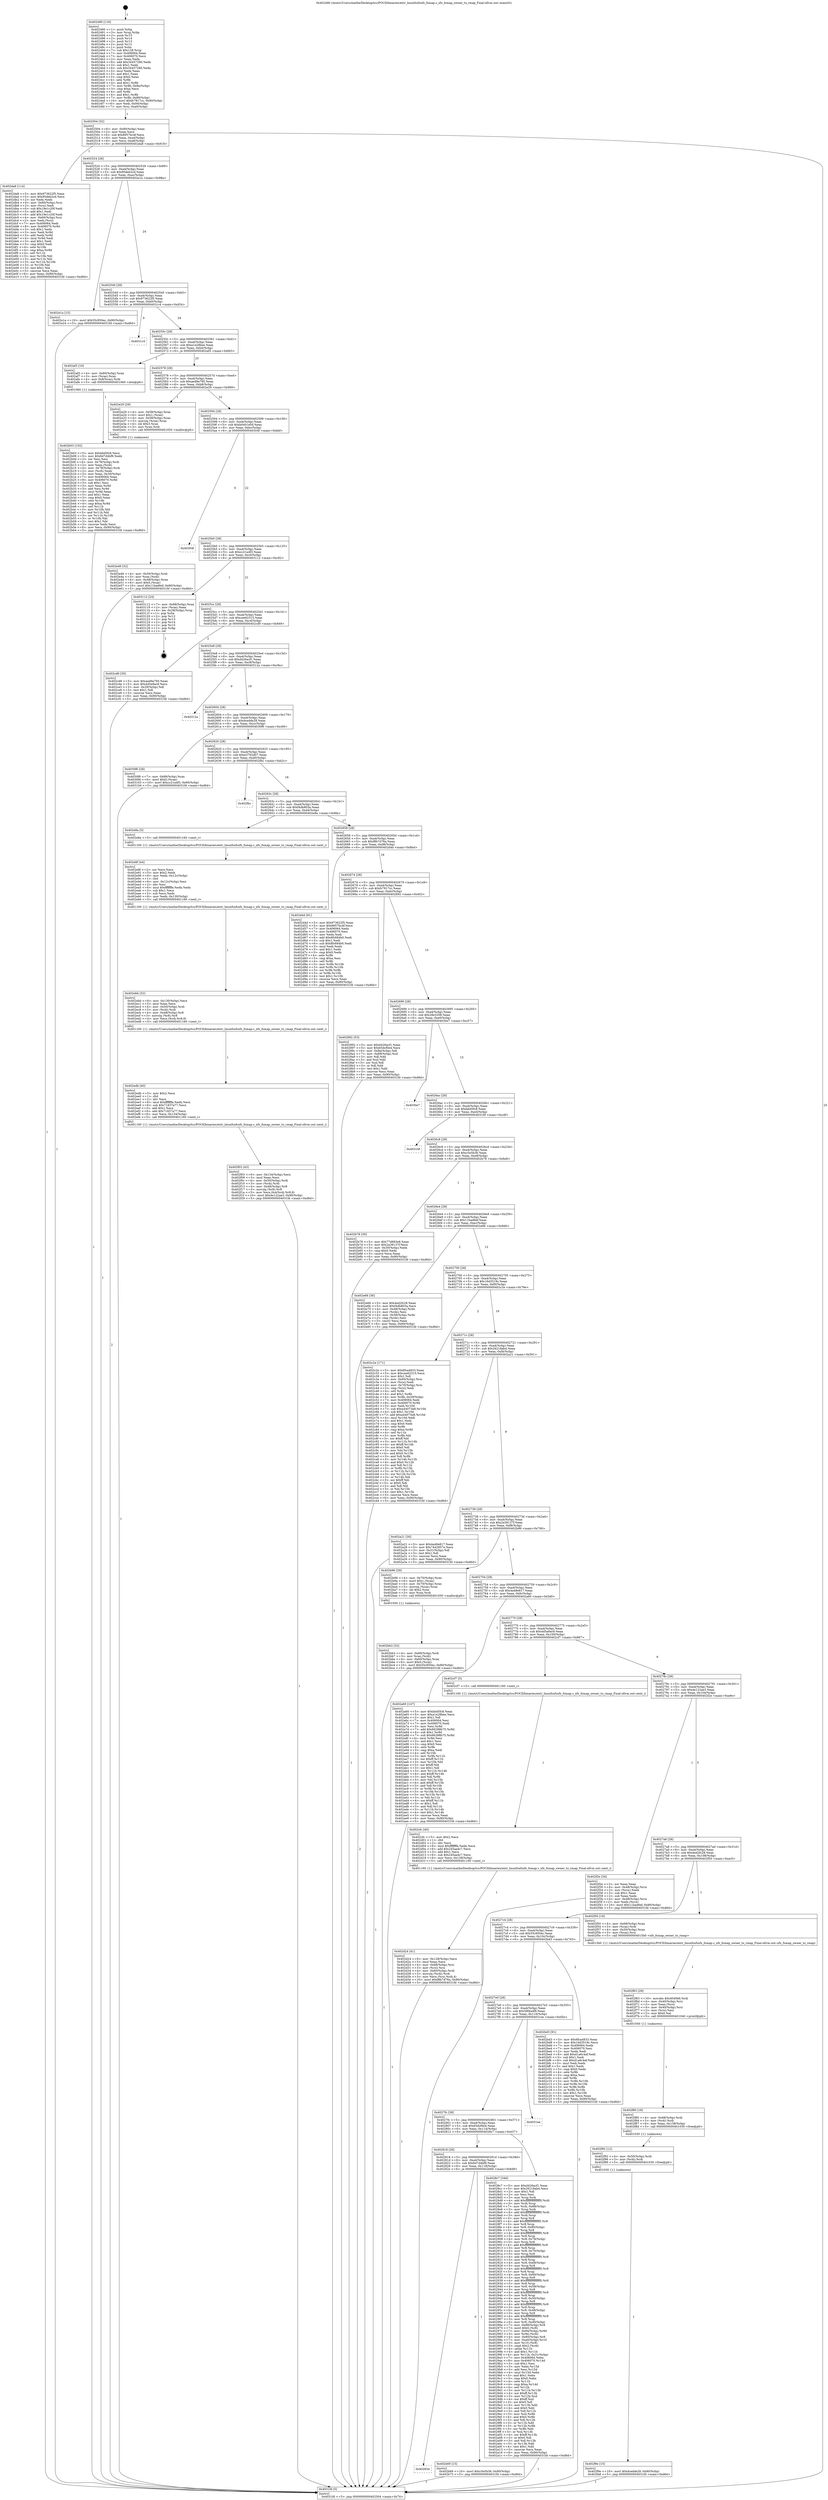 digraph "0x402490" {
  label = "0x402490 (/mnt/c/Users/mathe/Desktop/tcc/POCII/binaries/extr_linuxfsxfsxfs_fsmap.c_xfs_fsmap_owner_to_rmap_Final-ollvm.out::main(0))"
  labelloc = "t"
  node[shape=record]

  Entry [label="",width=0.3,height=0.3,shape=circle,fillcolor=black,style=filled]
  "0x402504" [label="{
     0x402504 [32]\l
     | [instrs]\l
     &nbsp;&nbsp;0x402504 \<+6\>: mov -0x90(%rbp),%eax\l
     &nbsp;&nbsp;0x40250a \<+2\>: mov %eax,%ecx\l
     &nbsp;&nbsp;0x40250c \<+6\>: sub $0x8957bc4f,%ecx\l
     &nbsp;&nbsp;0x402512 \<+6\>: mov %eax,-0xa4(%rbp)\l
     &nbsp;&nbsp;0x402518 \<+6\>: mov %ecx,-0xa8(%rbp)\l
     &nbsp;&nbsp;0x40251e \<+6\>: je 0000000000402da8 \<main+0x918\>\l
  }"]
  "0x402da8" [label="{
     0x402da8 [114]\l
     | [instrs]\l
     &nbsp;&nbsp;0x402da8 \<+5\>: mov $0x973622f5,%eax\l
     &nbsp;&nbsp;0x402dad \<+5\>: mov $0x95deb2cd,%ecx\l
     &nbsp;&nbsp;0x402db2 \<+2\>: xor %edx,%edx\l
     &nbsp;&nbsp;0x402db4 \<+4\>: mov -0x60(%rbp),%rsi\l
     &nbsp;&nbsp;0x402db8 \<+2\>: mov (%rsi),%edi\l
     &nbsp;&nbsp;0x402dba \<+6\>: sub $0x19e1c20f,%edi\l
     &nbsp;&nbsp;0x402dc0 \<+3\>: add $0x1,%edi\l
     &nbsp;&nbsp;0x402dc3 \<+6\>: add $0x19e1c20f,%edi\l
     &nbsp;&nbsp;0x402dc9 \<+4\>: mov -0x60(%rbp),%rsi\l
     &nbsp;&nbsp;0x402dcd \<+2\>: mov %edi,(%rsi)\l
     &nbsp;&nbsp;0x402dcf \<+7\>: mov 0x406064,%edi\l
     &nbsp;&nbsp;0x402dd6 \<+8\>: mov 0x406070,%r8d\l
     &nbsp;&nbsp;0x402dde \<+3\>: sub $0x1,%edx\l
     &nbsp;&nbsp;0x402de1 \<+3\>: mov %edi,%r9d\l
     &nbsp;&nbsp;0x402de4 \<+3\>: add %edx,%r9d\l
     &nbsp;&nbsp;0x402de7 \<+4\>: imul %r9d,%edi\l
     &nbsp;&nbsp;0x402deb \<+3\>: and $0x1,%edi\l
     &nbsp;&nbsp;0x402dee \<+3\>: cmp $0x0,%edi\l
     &nbsp;&nbsp;0x402df1 \<+4\>: sete %r10b\l
     &nbsp;&nbsp;0x402df5 \<+4\>: cmp $0xa,%r8d\l
     &nbsp;&nbsp;0x402df9 \<+4\>: setl %r11b\l
     &nbsp;&nbsp;0x402dfd \<+3\>: mov %r10b,%bl\l
     &nbsp;&nbsp;0x402e00 \<+3\>: and %r11b,%bl\l
     &nbsp;&nbsp;0x402e03 \<+3\>: xor %r11b,%r10b\l
     &nbsp;&nbsp;0x402e06 \<+3\>: or %r10b,%bl\l
     &nbsp;&nbsp;0x402e09 \<+3\>: test $0x1,%bl\l
     &nbsp;&nbsp;0x402e0c \<+3\>: cmovne %ecx,%eax\l
     &nbsp;&nbsp;0x402e0f \<+6\>: mov %eax,-0x90(%rbp)\l
     &nbsp;&nbsp;0x402e15 \<+5\>: jmp 00000000004031fd \<main+0xd6d\>\l
  }"]
  "0x402524" [label="{
     0x402524 [28]\l
     | [instrs]\l
     &nbsp;&nbsp;0x402524 \<+5\>: jmp 0000000000402529 \<main+0x99\>\l
     &nbsp;&nbsp;0x402529 \<+6\>: mov -0xa4(%rbp),%eax\l
     &nbsp;&nbsp;0x40252f \<+5\>: sub $0x95deb2cd,%eax\l
     &nbsp;&nbsp;0x402534 \<+6\>: mov %eax,-0xac(%rbp)\l
     &nbsp;&nbsp;0x40253a \<+6\>: je 0000000000402e1a \<main+0x98a\>\l
  }"]
  Exit [label="",width=0.3,height=0.3,shape=circle,fillcolor=black,style=filled,peripheries=2]
  "0x402e1a" [label="{
     0x402e1a [15]\l
     | [instrs]\l
     &nbsp;&nbsp;0x402e1a \<+10\>: movl $0x55c950ec,-0x90(%rbp)\l
     &nbsp;&nbsp;0x402e24 \<+5\>: jmp 00000000004031fd \<main+0xd6d\>\l
  }"]
  "0x402540" [label="{
     0x402540 [28]\l
     | [instrs]\l
     &nbsp;&nbsp;0x402540 \<+5\>: jmp 0000000000402545 \<main+0xb5\>\l
     &nbsp;&nbsp;0x402545 \<+6\>: mov -0xa4(%rbp),%eax\l
     &nbsp;&nbsp;0x40254b \<+5\>: sub $0x973622f5,%eax\l
     &nbsp;&nbsp;0x402550 \<+6\>: mov %eax,-0xb0(%rbp)\l
     &nbsp;&nbsp;0x402556 \<+6\>: je 00000000004031c4 \<main+0xd34\>\l
  }"]
  "0x402f9e" [label="{
     0x402f9e [15]\l
     | [instrs]\l
     &nbsp;&nbsp;0x402f9e \<+10\>: movl $0xdcedde28,-0x90(%rbp)\l
     &nbsp;&nbsp;0x402fa8 \<+5\>: jmp 00000000004031fd \<main+0xd6d\>\l
  }"]
  "0x4031c4" [label="{
     0x4031c4\l
  }", style=dashed]
  "0x40255c" [label="{
     0x40255c [28]\l
     | [instrs]\l
     &nbsp;&nbsp;0x40255c \<+5\>: jmp 0000000000402561 \<main+0xd1\>\l
     &nbsp;&nbsp;0x402561 \<+6\>: mov -0xa4(%rbp),%eax\l
     &nbsp;&nbsp;0x402567 \<+5\>: sub $0xa1e28bee,%eax\l
     &nbsp;&nbsp;0x40256c \<+6\>: mov %eax,-0xb4(%rbp)\l
     &nbsp;&nbsp;0x402572 \<+6\>: je 0000000000402af3 \<main+0x663\>\l
  }"]
  "0x402f92" [label="{
     0x402f92 [12]\l
     | [instrs]\l
     &nbsp;&nbsp;0x402f92 \<+4\>: mov -0x50(%rbp),%rdi\l
     &nbsp;&nbsp;0x402f96 \<+3\>: mov (%rdi),%rdi\l
     &nbsp;&nbsp;0x402f99 \<+5\>: call 0000000000401030 \<free@plt\>\l
     | [calls]\l
     &nbsp;&nbsp;0x401030 \{1\} (unknown)\l
  }"]
  "0x402af3" [label="{
     0x402af3 [16]\l
     | [instrs]\l
     &nbsp;&nbsp;0x402af3 \<+4\>: mov -0x80(%rbp),%rax\l
     &nbsp;&nbsp;0x402af7 \<+3\>: mov (%rax),%rax\l
     &nbsp;&nbsp;0x402afa \<+4\>: mov 0x8(%rax),%rdi\l
     &nbsp;&nbsp;0x402afe \<+5\>: call 0000000000401060 \<atoi@plt\>\l
     | [calls]\l
     &nbsp;&nbsp;0x401060 \{1\} (unknown)\l
  }"]
  "0x402578" [label="{
     0x402578 [28]\l
     | [instrs]\l
     &nbsp;&nbsp;0x402578 \<+5\>: jmp 000000000040257d \<main+0xed\>\l
     &nbsp;&nbsp;0x40257d \<+6\>: mov -0xa4(%rbp),%eax\l
     &nbsp;&nbsp;0x402583 \<+5\>: sub $0xaed9a795,%eax\l
     &nbsp;&nbsp;0x402588 \<+6\>: mov %eax,-0xb8(%rbp)\l
     &nbsp;&nbsp;0x40258e \<+6\>: je 0000000000402e29 \<main+0x999\>\l
  }"]
  "0x402f80" [label="{
     0x402f80 [18]\l
     | [instrs]\l
     &nbsp;&nbsp;0x402f80 \<+4\>: mov -0x68(%rbp),%rdi\l
     &nbsp;&nbsp;0x402f84 \<+3\>: mov (%rdi),%rdi\l
     &nbsp;&nbsp;0x402f87 \<+6\>: mov %eax,-0x138(%rbp)\l
     &nbsp;&nbsp;0x402f8d \<+5\>: call 0000000000401030 \<free@plt\>\l
     | [calls]\l
     &nbsp;&nbsp;0x401030 \{1\} (unknown)\l
  }"]
  "0x402e29" [label="{
     0x402e29 [29]\l
     | [instrs]\l
     &nbsp;&nbsp;0x402e29 \<+4\>: mov -0x58(%rbp),%rax\l
     &nbsp;&nbsp;0x402e2d \<+6\>: movl $0x1,(%rax)\l
     &nbsp;&nbsp;0x402e33 \<+4\>: mov -0x58(%rbp),%rax\l
     &nbsp;&nbsp;0x402e37 \<+3\>: movslq (%rax),%rax\l
     &nbsp;&nbsp;0x402e3a \<+4\>: shl $0x3,%rax\l
     &nbsp;&nbsp;0x402e3e \<+3\>: mov %rax,%rdi\l
     &nbsp;&nbsp;0x402e41 \<+5\>: call 0000000000401050 \<malloc@plt\>\l
     | [calls]\l
     &nbsp;&nbsp;0x401050 \{1\} (unknown)\l
  }"]
  "0x402594" [label="{
     0x402594 [28]\l
     | [instrs]\l
     &nbsp;&nbsp;0x402594 \<+5\>: jmp 0000000000402599 \<main+0x109\>\l
     &nbsp;&nbsp;0x402599 \<+6\>: mov -0xa4(%rbp),%eax\l
     &nbsp;&nbsp;0x40259f \<+5\>: sub $0xb0401e0d,%eax\l
     &nbsp;&nbsp;0x4025a4 \<+6\>: mov %eax,-0xbc(%rbp)\l
     &nbsp;&nbsp;0x4025aa \<+6\>: je 000000000040304f \<main+0xbbf\>\l
  }"]
  "0x402f63" [label="{
     0x402f63 [29]\l
     | [instrs]\l
     &nbsp;&nbsp;0x402f63 \<+10\>: movabs $0x4040b6,%rdi\l
     &nbsp;&nbsp;0x402f6d \<+4\>: mov -0x40(%rbp),%rsi\l
     &nbsp;&nbsp;0x402f71 \<+2\>: mov %eax,(%rsi)\l
     &nbsp;&nbsp;0x402f73 \<+4\>: mov -0x40(%rbp),%rsi\l
     &nbsp;&nbsp;0x402f77 \<+2\>: mov (%rsi),%esi\l
     &nbsp;&nbsp;0x402f79 \<+2\>: mov $0x0,%al\l
     &nbsp;&nbsp;0x402f7b \<+5\>: call 0000000000401040 \<printf@plt\>\l
     | [calls]\l
     &nbsp;&nbsp;0x401040 \{1\} (unknown)\l
  }"]
  "0x40304f" [label="{
     0x40304f\l
  }", style=dashed]
  "0x4025b0" [label="{
     0x4025b0 [28]\l
     | [instrs]\l
     &nbsp;&nbsp;0x4025b0 \<+5\>: jmp 00000000004025b5 \<main+0x125\>\l
     &nbsp;&nbsp;0x4025b5 \<+6\>: mov -0xa4(%rbp),%eax\l
     &nbsp;&nbsp;0x4025bb \<+5\>: sub $0xcc21a4f3,%eax\l
     &nbsp;&nbsp;0x4025c0 \<+6\>: mov %eax,-0xc0(%rbp)\l
     &nbsp;&nbsp;0x4025c6 \<+6\>: je 0000000000403112 \<main+0xc82\>\l
  }"]
  "0x402f03" [label="{
     0x402f03 [43]\l
     | [instrs]\l
     &nbsp;&nbsp;0x402f03 \<+6\>: mov -0x134(%rbp),%ecx\l
     &nbsp;&nbsp;0x402f09 \<+3\>: imul %eax,%ecx\l
     &nbsp;&nbsp;0x402f0c \<+4\>: mov -0x50(%rbp),%rdi\l
     &nbsp;&nbsp;0x402f10 \<+3\>: mov (%rdi),%rdi\l
     &nbsp;&nbsp;0x402f13 \<+4\>: mov -0x48(%rbp),%r8\l
     &nbsp;&nbsp;0x402f17 \<+3\>: movslq (%r8),%r8\l
     &nbsp;&nbsp;0x402f1a \<+5\>: mov %ecx,0x4(%rdi,%r8,8)\l
     &nbsp;&nbsp;0x402f1f \<+10\>: movl $0x4e122ae3,-0x90(%rbp)\l
     &nbsp;&nbsp;0x402f29 \<+5\>: jmp 00000000004031fd \<main+0xd6d\>\l
  }"]
  "0x403112" [label="{
     0x403112 [24]\l
     | [instrs]\l
     &nbsp;&nbsp;0x403112 \<+7\>: mov -0x88(%rbp),%rax\l
     &nbsp;&nbsp;0x403119 \<+2\>: mov (%rax),%eax\l
     &nbsp;&nbsp;0x40311b \<+4\>: lea -0x28(%rbp),%rsp\l
     &nbsp;&nbsp;0x40311f \<+1\>: pop %rbx\l
     &nbsp;&nbsp;0x403120 \<+2\>: pop %r12\l
     &nbsp;&nbsp;0x403122 \<+2\>: pop %r13\l
     &nbsp;&nbsp;0x403124 \<+2\>: pop %r14\l
     &nbsp;&nbsp;0x403126 \<+2\>: pop %r15\l
     &nbsp;&nbsp;0x403128 \<+1\>: pop %rbp\l
     &nbsp;&nbsp;0x403129 \<+1\>: ret\l
  }"]
  "0x4025cc" [label="{
     0x4025cc [28]\l
     | [instrs]\l
     &nbsp;&nbsp;0x4025cc \<+5\>: jmp 00000000004025d1 \<main+0x141\>\l
     &nbsp;&nbsp;0x4025d1 \<+6\>: mov -0xa4(%rbp),%eax\l
     &nbsp;&nbsp;0x4025d7 \<+5\>: sub $0xcee62315,%eax\l
     &nbsp;&nbsp;0x4025dc \<+6\>: mov %eax,-0xc4(%rbp)\l
     &nbsp;&nbsp;0x4025e2 \<+6\>: je 0000000000402cd9 \<main+0x849\>\l
  }"]
  "0x402edb" [label="{
     0x402edb [40]\l
     | [instrs]\l
     &nbsp;&nbsp;0x402edb \<+5\>: mov $0x2,%ecx\l
     &nbsp;&nbsp;0x402ee0 \<+1\>: cltd\l
     &nbsp;&nbsp;0x402ee1 \<+2\>: idiv %ecx\l
     &nbsp;&nbsp;0x402ee3 \<+6\>: imul $0xfffffffe,%edx,%ecx\l
     &nbsp;&nbsp;0x402ee9 \<+6\>: sub $0x71837a77,%ecx\l
     &nbsp;&nbsp;0x402eef \<+3\>: add $0x1,%ecx\l
     &nbsp;&nbsp;0x402ef2 \<+6\>: add $0x71837a77,%ecx\l
     &nbsp;&nbsp;0x402ef8 \<+6\>: mov %ecx,-0x134(%rbp)\l
     &nbsp;&nbsp;0x402efe \<+5\>: call 0000000000401160 \<next_i\>\l
     | [calls]\l
     &nbsp;&nbsp;0x401160 \{1\} (/mnt/c/Users/mathe/Desktop/tcc/POCII/binaries/extr_linuxfsxfsxfs_fsmap.c_xfs_fsmap_owner_to_rmap_Final-ollvm.out::next_i)\l
  }"]
  "0x402cd9" [label="{
     0x402cd9 [30]\l
     | [instrs]\l
     &nbsp;&nbsp;0x402cd9 \<+5\>: mov $0xaed9a795,%eax\l
     &nbsp;&nbsp;0x402cde \<+5\>: mov $0x4d5a9ac9,%ecx\l
     &nbsp;&nbsp;0x402ce3 \<+3\>: mov -0x29(%rbp),%dl\l
     &nbsp;&nbsp;0x402ce6 \<+3\>: test $0x1,%dl\l
     &nbsp;&nbsp;0x402ce9 \<+3\>: cmovne %ecx,%eax\l
     &nbsp;&nbsp;0x402cec \<+6\>: mov %eax,-0x90(%rbp)\l
     &nbsp;&nbsp;0x402cf2 \<+5\>: jmp 00000000004031fd \<main+0xd6d\>\l
  }"]
  "0x4025e8" [label="{
     0x4025e8 [28]\l
     | [instrs]\l
     &nbsp;&nbsp;0x4025e8 \<+5\>: jmp 00000000004025ed \<main+0x15d\>\l
     &nbsp;&nbsp;0x4025ed \<+6\>: mov -0xa4(%rbp),%eax\l
     &nbsp;&nbsp;0x4025f3 \<+5\>: sub $0xd426acf1,%eax\l
     &nbsp;&nbsp;0x4025f8 \<+6\>: mov %eax,-0xc8(%rbp)\l
     &nbsp;&nbsp;0x4025fe \<+6\>: je 000000000040312a \<main+0xc9a\>\l
  }"]
  "0x402ebb" [label="{
     0x402ebb [32]\l
     | [instrs]\l
     &nbsp;&nbsp;0x402ebb \<+6\>: mov -0x130(%rbp),%ecx\l
     &nbsp;&nbsp;0x402ec1 \<+3\>: imul %eax,%ecx\l
     &nbsp;&nbsp;0x402ec4 \<+4\>: mov -0x50(%rbp),%rdi\l
     &nbsp;&nbsp;0x402ec8 \<+3\>: mov (%rdi),%rdi\l
     &nbsp;&nbsp;0x402ecb \<+4\>: mov -0x48(%rbp),%r8\l
     &nbsp;&nbsp;0x402ecf \<+3\>: movslq (%r8),%r8\l
     &nbsp;&nbsp;0x402ed2 \<+4\>: mov %ecx,(%rdi,%r8,8)\l
     &nbsp;&nbsp;0x402ed6 \<+5\>: call 0000000000401160 \<next_i\>\l
     | [calls]\l
     &nbsp;&nbsp;0x401160 \{1\} (/mnt/c/Users/mathe/Desktop/tcc/POCII/binaries/extr_linuxfsxfsxfs_fsmap.c_xfs_fsmap_owner_to_rmap_Final-ollvm.out::next_i)\l
  }"]
  "0x40312a" [label="{
     0x40312a\l
  }", style=dashed]
  "0x402604" [label="{
     0x402604 [28]\l
     | [instrs]\l
     &nbsp;&nbsp;0x402604 \<+5\>: jmp 0000000000402609 \<main+0x179\>\l
     &nbsp;&nbsp;0x402609 \<+6\>: mov -0xa4(%rbp),%eax\l
     &nbsp;&nbsp;0x40260f \<+5\>: sub $0xdcedde28,%eax\l
     &nbsp;&nbsp;0x402614 \<+6\>: mov %eax,-0xcc(%rbp)\l
     &nbsp;&nbsp;0x40261a \<+6\>: je 00000000004030f6 \<main+0xc66\>\l
  }"]
  "0x402e8f" [label="{
     0x402e8f [44]\l
     | [instrs]\l
     &nbsp;&nbsp;0x402e8f \<+2\>: xor %ecx,%ecx\l
     &nbsp;&nbsp;0x402e91 \<+5\>: mov $0x2,%edx\l
     &nbsp;&nbsp;0x402e96 \<+6\>: mov %edx,-0x12c(%rbp)\l
     &nbsp;&nbsp;0x402e9c \<+1\>: cltd\l
     &nbsp;&nbsp;0x402e9d \<+6\>: mov -0x12c(%rbp),%esi\l
     &nbsp;&nbsp;0x402ea3 \<+2\>: idiv %esi\l
     &nbsp;&nbsp;0x402ea5 \<+6\>: imul $0xfffffffe,%edx,%edx\l
     &nbsp;&nbsp;0x402eab \<+3\>: sub $0x1,%ecx\l
     &nbsp;&nbsp;0x402eae \<+2\>: sub %ecx,%edx\l
     &nbsp;&nbsp;0x402eb0 \<+6\>: mov %edx,-0x130(%rbp)\l
     &nbsp;&nbsp;0x402eb6 \<+5\>: call 0000000000401160 \<next_i\>\l
     | [calls]\l
     &nbsp;&nbsp;0x401160 \{1\} (/mnt/c/Users/mathe/Desktop/tcc/POCII/binaries/extr_linuxfsxfsxfs_fsmap.c_xfs_fsmap_owner_to_rmap_Final-ollvm.out::next_i)\l
  }"]
  "0x4030f6" [label="{
     0x4030f6 [28]\l
     | [instrs]\l
     &nbsp;&nbsp;0x4030f6 \<+7\>: mov -0x88(%rbp),%rax\l
     &nbsp;&nbsp;0x4030fd \<+6\>: movl $0x0,(%rax)\l
     &nbsp;&nbsp;0x403103 \<+10\>: movl $0xcc21a4f3,-0x90(%rbp)\l
     &nbsp;&nbsp;0x40310d \<+5\>: jmp 00000000004031fd \<main+0xd6d\>\l
  }"]
  "0x402620" [label="{
     0x402620 [28]\l
     | [instrs]\l
     &nbsp;&nbsp;0x402620 \<+5\>: jmp 0000000000402625 \<main+0x195\>\l
     &nbsp;&nbsp;0x402625 \<+6\>: mov -0xa4(%rbp),%eax\l
     &nbsp;&nbsp;0x40262b \<+5\>: sub $0xe3792d07,%eax\l
     &nbsp;&nbsp;0x402630 \<+6\>: mov %eax,-0xd0(%rbp)\l
     &nbsp;&nbsp;0x402636 \<+6\>: je 0000000000402fbc \<main+0xb2c\>\l
  }"]
  "0x402e46" [label="{
     0x402e46 [32]\l
     | [instrs]\l
     &nbsp;&nbsp;0x402e46 \<+4\>: mov -0x50(%rbp),%rdi\l
     &nbsp;&nbsp;0x402e4a \<+3\>: mov %rax,(%rdi)\l
     &nbsp;&nbsp;0x402e4d \<+4\>: mov -0x48(%rbp),%rax\l
     &nbsp;&nbsp;0x402e51 \<+6\>: movl $0x0,(%rax)\l
     &nbsp;&nbsp;0x402e57 \<+10\>: movl $0x11bad6ef,-0x90(%rbp)\l
     &nbsp;&nbsp;0x402e61 \<+5\>: jmp 00000000004031fd \<main+0xd6d\>\l
  }"]
  "0x402fbc" [label="{
     0x402fbc\l
  }", style=dashed]
  "0x40263c" [label="{
     0x40263c [28]\l
     | [instrs]\l
     &nbsp;&nbsp;0x40263c \<+5\>: jmp 0000000000402641 \<main+0x1b1\>\l
     &nbsp;&nbsp;0x402641 \<+6\>: mov -0xa4(%rbp),%eax\l
     &nbsp;&nbsp;0x402647 \<+5\>: sub $0xf4db803a,%eax\l
     &nbsp;&nbsp;0x40264c \<+6\>: mov %eax,-0xd4(%rbp)\l
     &nbsp;&nbsp;0x402652 \<+6\>: je 0000000000402e8a \<main+0x9fa\>\l
  }"]
  "0x402d24" [label="{
     0x402d24 [41]\l
     | [instrs]\l
     &nbsp;&nbsp;0x402d24 \<+6\>: mov -0x128(%rbp),%ecx\l
     &nbsp;&nbsp;0x402d2a \<+3\>: imul %eax,%ecx\l
     &nbsp;&nbsp;0x402d2d \<+4\>: mov -0x68(%rbp),%rsi\l
     &nbsp;&nbsp;0x402d31 \<+3\>: mov (%rsi),%rsi\l
     &nbsp;&nbsp;0x402d34 \<+4\>: mov -0x60(%rbp),%rdi\l
     &nbsp;&nbsp;0x402d38 \<+3\>: movslq (%rdi),%rdi\l
     &nbsp;&nbsp;0x402d3b \<+3\>: mov %ecx,(%rsi,%rdi,4)\l
     &nbsp;&nbsp;0x402d3e \<+10\>: movl $0xf8b7d76a,-0x90(%rbp)\l
     &nbsp;&nbsp;0x402d48 \<+5\>: jmp 00000000004031fd \<main+0xd6d\>\l
  }"]
  "0x402e8a" [label="{
     0x402e8a [5]\l
     | [instrs]\l
     &nbsp;&nbsp;0x402e8a \<+5\>: call 0000000000401160 \<next_i\>\l
     | [calls]\l
     &nbsp;&nbsp;0x401160 \{1\} (/mnt/c/Users/mathe/Desktop/tcc/POCII/binaries/extr_linuxfsxfsxfs_fsmap.c_xfs_fsmap_owner_to_rmap_Final-ollvm.out::next_i)\l
  }"]
  "0x402658" [label="{
     0x402658 [28]\l
     | [instrs]\l
     &nbsp;&nbsp;0x402658 \<+5\>: jmp 000000000040265d \<main+0x1cd\>\l
     &nbsp;&nbsp;0x40265d \<+6\>: mov -0xa4(%rbp),%eax\l
     &nbsp;&nbsp;0x402663 \<+5\>: sub $0xf8b7d76a,%eax\l
     &nbsp;&nbsp;0x402668 \<+6\>: mov %eax,-0xd8(%rbp)\l
     &nbsp;&nbsp;0x40266e \<+6\>: je 0000000000402d4d \<main+0x8bd\>\l
  }"]
  "0x402cfc" [label="{
     0x402cfc [40]\l
     | [instrs]\l
     &nbsp;&nbsp;0x402cfc \<+5\>: mov $0x2,%ecx\l
     &nbsp;&nbsp;0x402d01 \<+1\>: cltd\l
     &nbsp;&nbsp;0x402d02 \<+2\>: idiv %ecx\l
     &nbsp;&nbsp;0x402d04 \<+6\>: imul $0xfffffffe,%edx,%ecx\l
     &nbsp;&nbsp;0x402d0a \<+6\>: add $0x245aa4c7,%ecx\l
     &nbsp;&nbsp;0x402d10 \<+3\>: add $0x1,%ecx\l
     &nbsp;&nbsp;0x402d13 \<+6\>: sub $0x245aa4c7,%ecx\l
     &nbsp;&nbsp;0x402d19 \<+6\>: mov %ecx,-0x128(%rbp)\l
     &nbsp;&nbsp;0x402d1f \<+5\>: call 0000000000401160 \<next_i\>\l
     | [calls]\l
     &nbsp;&nbsp;0x401160 \{1\} (/mnt/c/Users/mathe/Desktop/tcc/POCII/binaries/extr_linuxfsxfsxfs_fsmap.c_xfs_fsmap_owner_to_rmap_Final-ollvm.out::next_i)\l
  }"]
  "0x402d4d" [label="{
     0x402d4d [91]\l
     | [instrs]\l
     &nbsp;&nbsp;0x402d4d \<+5\>: mov $0x973622f5,%eax\l
     &nbsp;&nbsp;0x402d52 \<+5\>: mov $0x8957bc4f,%ecx\l
     &nbsp;&nbsp;0x402d57 \<+7\>: mov 0x406064,%edx\l
     &nbsp;&nbsp;0x402d5e \<+7\>: mov 0x406070,%esi\l
     &nbsp;&nbsp;0x402d65 \<+2\>: mov %edx,%edi\l
     &nbsp;&nbsp;0x402d67 \<+6\>: add $0x8fc684b0,%edi\l
     &nbsp;&nbsp;0x402d6d \<+3\>: sub $0x1,%edi\l
     &nbsp;&nbsp;0x402d70 \<+6\>: sub $0x8fc684b0,%edi\l
     &nbsp;&nbsp;0x402d76 \<+3\>: imul %edi,%edx\l
     &nbsp;&nbsp;0x402d79 \<+3\>: and $0x1,%edx\l
     &nbsp;&nbsp;0x402d7c \<+3\>: cmp $0x0,%edx\l
     &nbsp;&nbsp;0x402d7f \<+4\>: sete %r8b\l
     &nbsp;&nbsp;0x402d83 \<+3\>: cmp $0xa,%esi\l
     &nbsp;&nbsp;0x402d86 \<+4\>: setl %r9b\l
     &nbsp;&nbsp;0x402d8a \<+3\>: mov %r8b,%r10b\l
     &nbsp;&nbsp;0x402d8d \<+3\>: and %r9b,%r10b\l
     &nbsp;&nbsp;0x402d90 \<+3\>: xor %r9b,%r8b\l
     &nbsp;&nbsp;0x402d93 \<+3\>: or %r8b,%r10b\l
     &nbsp;&nbsp;0x402d96 \<+4\>: test $0x1,%r10b\l
     &nbsp;&nbsp;0x402d9a \<+3\>: cmovne %ecx,%eax\l
     &nbsp;&nbsp;0x402d9d \<+6\>: mov %eax,-0x90(%rbp)\l
     &nbsp;&nbsp;0x402da3 \<+5\>: jmp 00000000004031fd \<main+0xd6d\>\l
  }"]
  "0x402674" [label="{
     0x402674 [28]\l
     | [instrs]\l
     &nbsp;&nbsp;0x402674 \<+5\>: jmp 0000000000402679 \<main+0x1e9\>\l
     &nbsp;&nbsp;0x402679 \<+6\>: mov -0xa4(%rbp),%eax\l
     &nbsp;&nbsp;0x40267f \<+5\>: sub $0xfc7817cc,%eax\l
     &nbsp;&nbsp;0x402684 \<+6\>: mov %eax,-0xdc(%rbp)\l
     &nbsp;&nbsp;0x40268a \<+6\>: je 0000000000402892 \<main+0x402\>\l
  }"]
  "0x402bb3" [label="{
     0x402bb3 [32]\l
     | [instrs]\l
     &nbsp;&nbsp;0x402bb3 \<+4\>: mov -0x68(%rbp),%rdi\l
     &nbsp;&nbsp;0x402bb7 \<+3\>: mov %rax,(%rdi)\l
     &nbsp;&nbsp;0x402bba \<+4\>: mov -0x60(%rbp),%rax\l
     &nbsp;&nbsp;0x402bbe \<+6\>: movl $0x0,(%rax)\l
     &nbsp;&nbsp;0x402bc4 \<+10\>: movl $0x55c950ec,-0x90(%rbp)\l
     &nbsp;&nbsp;0x402bce \<+5\>: jmp 00000000004031fd \<main+0xd6d\>\l
  }"]
  "0x402892" [label="{
     0x402892 [53]\l
     | [instrs]\l
     &nbsp;&nbsp;0x402892 \<+5\>: mov $0xd426acf1,%eax\l
     &nbsp;&nbsp;0x402897 \<+5\>: mov $0x65dcf0e4,%ecx\l
     &nbsp;&nbsp;0x40289c \<+6\>: mov -0x8a(%rbp),%dl\l
     &nbsp;&nbsp;0x4028a2 \<+7\>: mov -0x89(%rbp),%sil\l
     &nbsp;&nbsp;0x4028a9 \<+3\>: mov %dl,%dil\l
     &nbsp;&nbsp;0x4028ac \<+3\>: and %sil,%dil\l
     &nbsp;&nbsp;0x4028af \<+3\>: xor %sil,%dl\l
     &nbsp;&nbsp;0x4028b2 \<+3\>: or %dl,%dil\l
     &nbsp;&nbsp;0x4028b5 \<+4\>: test $0x1,%dil\l
     &nbsp;&nbsp;0x4028b9 \<+3\>: cmovne %ecx,%eax\l
     &nbsp;&nbsp;0x4028bc \<+6\>: mov %eax,-0x90(%rbp)\l
     &nbsp;&nbsp;0x4028c2 \<+5\>: jmp 00000000004031fd \<main+0xd6d\>\l
  }"]
  "0x402690" [label="{
     0x402690 [28]\l
     | [instrs]\l
     &nbsp;&nbsp;0x402690 \<+5\>: jmp 0000000000402695 \<main+0x205\>\l
     &nbsp;&nbsp;0x402695 \<+6\>: mov -0xa4(%rbp),%eax\l
     &nbsp;&nbsp;0x40269b \<+5\>: sub $0x28e3208,%eax\l
     &nbsp;&nbsp;0x4026a0 \<+6\>: mov %eax,-0xe0(%rbp)\l
     &nbsp;&nbsp;0x4026a6 \<+6\>: je 00000000004030e7 \<main+0xc57\>\l
  }"]
  "0x4031fd" [label="{
     0x4031fd [5]\l
     | [instrs]\l
     &nbsp;&nbsp;0x4031fd \<+5\>: jmp 0000000000402504 \<main+0x74\>\l
  }"]
  "0x402490" [label="{
     0x402490 [116]\l
     | [instrs]\l
     &nbsp;&nbsp;0x402490 \<+1\>: push %rbp\l
     &nbsp;&nbsp;0x402491 \<+3\>: mov %rsp,%rbp\l
     &nbsp;&nbsp;0x402494 \<+2\>: push %r15\l
     &nbsp;&nbsp;0x402496 \<+2\>: push %r14\l
     &nbsp;&nbsp;0x402498 \<+2\>: push %r13\l
     &nbsp;&nbsp;0x40249a \<+2\>: push %r12\l
     &nbsp;&nbsp;0x40249c \<+1\>: push %rbx\l
     &nbsp;&nbsp;0x40249d \<+7\>: sub $0x128,%rsp\l
     &nbsp;&nbsp;0x4024a4 \<+7\>: mov 0x406064,%eax\l
     &nbsp;&nbsp;0x4024ab \<+7\>: mov 0x406070,%ecx\l
     &nbsp;&nbsp;0x4024b2 \<+2\>: mov %eax,%edx\l
     &nbsp;&nbsp;0x4024b4 \<+6\>: add $0x34457280,%edx\l
     &nbsp;&nbsp;0x4024ba \<+3\>: sub $0x1,%edx\l
     &nbsp;&nbsp;0x4024bd \<+6\>: sub $0x34457280,%edx\l
     &nbsp;&nbsp;0x4024c3 \<+3\>: imul %edx,%eax\l
     &nbsp;&nbsp;0x4024c6 \<+3\>: and $0x1,%eax\l
     &nbsp;&nbsp;0x4024c9 \<+3\>: cmp $0x0,%eax\l
     &nbsp;&nbsp;0x4024cc \<+4\>: sete %r8b\l
     &nbsp;&nbsp;0x4024d0 \<+4\>: and $0x1,%r8b\l
     &nbsp;&nbsp;0x4024d4 \<+7\>: mov %r8b,-0x8a(%rbp)\l
     &nbsp;&nbsp;0x4024db \<+3\>: cmp $0xa,%ecx\l
     &nbsp;&nbsp;0x4024de \<+4\>: setl %r8b\l
     &nbsp;&nbsp;0x4024e2 \<+4\>: and $0x1,%r8b\l
     &nbsp;&nbsp;0x4024e6 \<+7\>: mov %r8b,-0x89(%rbp)\l
     &nbsp;&nbsp;0x4024ed \<+10\>: movl $0xfc7817cc,-0x90(%rbp)\l
     &nbsp;&nbsp;0x4024f7 \<+6\>: mov %edi,-0x94(%rbp)\l
     &nbsp;&nbsp;0x4024fd \<+7\>: mov %rsi,-0xa0(%rbp)\l
  }"]
  "0x402834" [label="{
     0x402834\l
  }", style=dashed]
  "0x4030e7" [label="{
     0x4030e7\l
  }", style=dashed]
  "0x4026ac" [label="{
     0x4026ac [28]\l
     | [instrs]\l
     &nbsp;&nbsp;0x4026ac \<+5\>: jmp 00000000004026b1 \<main+0x221\>\l
     &nbsp;&nbsp;0x4026b1 \<+6\>: mov -0xa4(%rbp),%eax\l
     &nbsp;&nbsp;0x4026b7 \<+5\>: sub $0xbbd5fc8,%eax\l
     &nbsp;&nbsp;0x4026bc \<+6\>: mov %eax,-0xe4(%rbp)\l
     &nbsp;&nbsp;0x4026c2 \<+6\>: je 000000000040316f \<main+0xcdf\>\l
  }"]
  "0x402b69" [label="{
     0x402b69 [15]\l
     | [instrs]\l
     &nbsp;&nbsp;0x402b69 \<+10\>: movl $0xc5e5b36,-0x90(%rbp)\l
     &nbsp;&nbsp;0x402b73 \<+5\>: jmp 00000000004031fd \<main+0xd6d\>\l
  }"]
  "0x40316f" [label="{
     0x40316f\l
  }", style=dashed]
  "0x4026c8" [label="{
     0x4026c8 [28]\l
     | [instrs]\l
     &nbsp;&nbsp;0x4026c8 \<+5\>: jmp 00000000004026cd \<main+0x23d\>\l
     &nbsp;&nbsp;0x4026cd \<+6\>: mov -0xa4(%rbp),%eax\l
     &nbsp;&nbsp;0x4026d3 \<+5\>: sub $0xc5e5b36,%eax\l
     &nbsp;&nbsp;0x4026d8 \<+6\>: mov %eax,-0xe8(%rbp)\l
     &nbsp;&nbsp;0x4026de \<+6\>: je 0000000000402b78 \<main+0x6e8\>\l
  }"]
  "0x402b03" [label="{
     0x402b03 [102]\l
     | [instrs]\l
     &nbsp;&nbsp;0x402b03 \<+5\>: mov $0xbbd5fc8,%ecx\l
     &nbsp;&nbsp;0x402b08 \<+5\>: mov $0x6d7d4bf9,%edx\l
     &nbsp;&nbsp;0x402b0d \<+2\>: xor %esi,%esi\l
     &nbsp;&nbsp;0x402b0f \<+4\>: mov -0x78(%rbp),%rdi\l
     &nbsp;&nbsp;0x402b13 \<+2\>: mov %eax,(%rdi)\l
     &nbsp;&nbsp;0x402b15 \<+4\>: mov -0x78(%rbp),%rdi\l
     &nbsp;&nbsp;0x402b19 \<+2\>: mov (%rdi),%eax\l
     &nbsp;&nbsp;0x402b1b \<+3\>: mov %eax,-0x30(%rbp)\l
     &nbsp;&nbsp;0x402b1e \<+7\>: mov 0x406064,%eax\l
     &nbsp;&nbsp;0x402b25 \<+8\>: mov 0x406070,%r8d\l
     &nbsp;&nbsp;0x402b2d \<+3\>: sub $0x1,%esi\l
     &nbsp;&nbsp;0x402b30 \<+3\>: mov %eax,%r9d\l
     &nbsp;&nbsp;0x402b33 \<+3\>: add %esi,%r9d\l
     &nbsp;&nbsp;0x402b36 \<+4\>: imul %r9d,%eax\l
     &nbsp;&nbsp;0x402b3a \<+3\>: and $0x1,%eax\l
     &nbsp;&nbsp;0x402b3d \<+3\>: cmp $0x0,%eax\l
     &nbsp;&nbsp;0x402b40 \<+4\>: sete %r10b\l
     &nbsp;&nbsp;0x402b44 \<+4\>: cmp $0xa,%r8d\l
     &nbsp;&nbsp;0x402b48 \<+4\>: setl %r11b\l
     &nbsp;&nbsp;0x402b4c \<+3\>: mov %r10b,%bl\l
     &nbsp;&nbsp;0x402b4f \<+3\>: and %r11b,%bl\l
     &nbsp;&nbsp;0x402b52 \<+3\>: xor %r11b,%r10b\l
     &nbsp;&nbsp;0x402b55 \<+3\>: or %r10b,%bl\l
     &nbsp;&nbsp;0x402b58 \<+3\>: test $0x1,%bl\l
     &nbsp;&nbsp;0x402b5b \<+3\>: cmovne %edx,%ecx\l
     &nbsp;&nbsp;0x402b5e \<+6\>: mov %ecx,-0x90(%rbp)\l
     &nbsp;&nbsp;0x402b64 \<+5\>: jmp 00000000004031fd \<main+0xd6d\>\l
  }"]
  "0x402b78" [label="{
     0x402b78 [30]\l
     | [instrs]\l
     &nbsp;&nbsp;0x402b78 \<+5\>: mov $0x77d893e8,%eax\l
     &nbsp;&nbsp;0x402b7d \<+5\>: mov $0x2a39137f,%ecx\l
     &nbsp;&nbsp;0x402b82 \<+3\>: mov -0x30(%rbp),%edx\l
     &nbsp;&nbsp;0x402b85 \<+3\>: cmp $0x0,%edx\l
     &nbsp;&nbsp;0x402b88 \<+3\>: cmove %ecx,%eax\l
     &nbsp;&nbsp;0x402b8b \<+6\>: mov %eax,-0x90(%rbp)\l
     &nbsp;&nbsp;0x402b91 \<+5\>: jmp 00000000004031fd \<main+0xd6d\>\l
  }"]
  "0x4026e4" [label="{
     0x4026e4 [28]\l
     | [instrs]\l
     &nbsp;&nbsp;0x4026e4 \<+5\>: jmp 00000000004026e9 \<main+0x259\>\l
     &nbsp;&nbsp;0x4026e9 \<+6\>: mov -0xa4(%rbp),%eax\l
     &nbsp;&nbsp;0x4026ef \<+5\>: sub $0x11bad6ef,%eax\l
     &nbsp;&nbsp;0x4026f4 \<+6\>: mov %eax,-0xec(%rbp)\l
     &nbsp;&nbsp;0x4026fa \<+6\>: je 0000000000402e66 \<main+0x9d6\>\l
  }"]
  "0x402818" [label="{
     0x402818 [28]\l
     | [instrs]\l
     &nbsp;&nbsp;0x402818 \<+5\>: jmp 000000000040281d \<main+0x38d\>\l
     &nbsp;&nbsp;0x40281d \<+6\>: mov -0xa4(%rbp),%eax\l
     &nbsp;&nbsp;0x402823 \<+5\>: sub $0x6d7d4bf9,%eax\l
     &nbsp;&nbsp;0x402828 \<+6\>: mov %eax,-0x118(%rbp)\l
     &nbsp;&nbsp;0x40282e \<+6\>: je 0000000000402b69 \<main+0x6d9\>\l
  }"]
  "0x402e66" [label="{
     0x402e66 [36]\l
     | [instrs]\l
     &nbsp;&nbsp;0x402e66 \<+5\>: mov $0x4ed2fc28,%eax\l
     &nbsp;&nbsp;0x402e6b \<+5\>: mov $0xf4db803a,%ecx\l
     &nbsp;&nbsp;0x402e70 \<+4\>: mov -0x48(%rbp),%rdx\l
     &nbsp;&nbsp;0x402e74 \<+2\>: mov (%rdx),%esi\l
     &nbsp;&nbsp;0x402e76 \<+4\>: mov -0x58(%rbp),%rdx\l
     &nbsp;&nbsp;0x402e7a \<+2\>: cmp (%rdx),%esi\l
     &nbsp;&nbsp;0x402e7c \<+3\>: cmovl %ecx,%eax\l
     &nbsp;&nbsp;0x402e7f \<+6\>: mov %eax,-0x90(%rbp)\l
     &nbsp;&nbsp;0x402e85 \<+5\>: jmp 00000000004031fd \<main+0xd6d\>\l
  }"]
  "0x402700" [label="{
     0x402700 [28]\l
     | [instrs]\l
     &nbsp;&nbsp;0x402700 \<+5\>: jmp 0000000000402705 \<main+0x275\>\l
     &nbsp;&nbsp;0x402705 \<+6\>: mov -0xa4(%rbp),%eax\l
     &nbsp;&nbsp;0x40270b \<+5\>: sub $0x16d3519c,%eax\l
     &nbsp;&nbsp;0x402710 \<+6\>: mov %eax,-0xf0(%rbp)\l
     &nbsp;&nbsp;0x402716 \<+6\>: je 0000000000402c2e \<main+0x79e\>\l
  }"]
  "0x4028c7" [label="{
     0x4028c7 [346]\l
     | [instrs]\l
     &nbsp;&nbsp;0x4028c7 \<+5\>: mov $0xd426acf1,%eax\l
     &nbsp;&nbsp;0x4028cc \<+5\>: mov $0x26218ab4,%ecx\l
     &nbsp;&nbsp;0x4028d1 \<+2\>: mov $0x1,%dl\l
     &nbsp;&nbsp;0x4028d3 \<+2\>: xor %esi,%esi\l
     &nbsp;&nbsp;0x4028d5 \<+3\>: mov %rsp,%rdi\l
     &nbsp;&nbsp;0x4028d8 \<+4\>: add $0xfffffffffffffff0,%rdi\l
     &nbsp;&nbsp;0x4028dc \<+3\>: mov %rdi,%rsp\l
     &nbsp;&nbsp;0x4028df \<+7\>: mov %rdi,-0x88(%rbp)\l
     &nbsp;&nbsp;0x4028e6 \<+3\>: mov %rsp,%rdi\l
     &nbsp;&nbsp;0x4028e9 \<+4\>: add $0xfffffffffffffff0,%rdi\l
     &nbsp;&nbsp;0x4028ed \<+3\>: mov %rdi,%rsp\l
     &nbsp;&nbsp;0x4028f0 \<+3\>: mov %rsp,%r8\l
     &nbsp;&nbsp;0x4028f3 \<+4\>: add $0xfffffffffffffff0,%r8\l
     &nbsp;&nbsp;0x4028f7 \<+3\>: mov %r8,%rsp\l
     &nbsp;&nbsp;0x4028fa \<+4\>: mov %r8,-0x80(%rbp)\l
     &nbsp;&nbsp;0x4028fe \<+3\>: mov %rsp,%r8\l
     &nbsp;&nbsp;0x402901 \<+4\>: add $0xfffffffffffffff0,%r8\l
     &nbsp;&nbsp;0x402905 \<+3\>: mov %r8,%rsp\l
     &nbsp;&nbsp;0x402908 \<+4\>: mov %r8,-0x78(%rbp)\l
     &nbsp;&nbsp;0x40290c \<+3\>: mov %rsp,%r8\l
     &nbsp;&nbsp;0x40290f \<+4\>: add $0xfffffffffffffff0,%r8\l
     &nbsp;&nbsp;0x402913 \<+3\>: mov %r8,%rsp\l
     &nbsp;&nbsp;0x402916 \<+4\>: mov %r8,-0x70(%rbp)\l
     &nbsp;&nbsp;0x40291a \<+3\>: mov %rsp,%r8\l
     &nbsp;&nbsp;0x40291d \<+4\>: add $0xfffffffffffffff0,%r8\l
     &nbsp;&nbsp;0x402921 \<+3\>: mov %r8,%rsp\l
     &nbsp;&nbsp;0x402924 \<+4\>: mov %r8,-0x68(%rbp)\l
     &nbsp;&nbsp;0x402928 \<+3\>: mov %rsp,%r8\l
     &nbsp;&nbsp;0x40292b \<+4\>: add $0xfffffffffffffff0,%r8\l
     &nbsp;&nbsp;0x40292f \<+3\>: mov %r8,%rsp\l
     &nbsp;&nbsp;0x402932 \<+4\>: mov %r8,-0x60(%rbp)\l
     &nbsp;&nbsp;0x402936 \<+3\>: mov %rsp,%r8\l
     &nbsp;&nbsp;0x402939 \<+4\>: add $0xfffffffffffffff0,%r8\l
     &nbsp;&nbsp;0x40293d \<+3\>: mov %r8,%rsp\l
     &nbsp;&nbsp;0x402940 \<+4\>: mov %r8,-0x58(%rbp)\l
     &nbsp;&nbsp;0x402944 \<+3\>: mov %rsp,%r8\l
     &nbsp;&nbsp;0x402947 \<+4\>: add $0xfffffffffffffff0,%r8\l
     &nbsp;&nbsp;0x40294b \<+3\>: mov %r8,%rsp\l
     &nbsp;&nbsp;0x40294e \<+4\>: mov %r8,-0x50(%rbp)\l
     &nbsp;&nbsp;0x402952 \<+3\>: mov %rsp,%r8\l
     &nbsp;&nbsp;0x402955 \<+4\>: add $0xfffffffffffffff0,%r8\l
     &nbsp;&nbsp;0x402959 \<+3\>: mov %r8,%rsp\l
     &nbsp;&nbsp;0x40295c \<+4\>: mov %r8,-0x48(%rbp)\l
     &nbsp;&nbsp;0x402960 \<+3\>: mov %rsp,%r8\l
     &nbsp;&nbsp;0x402963 \<+4\>: add $0xfffffffffffffff0,%r8\l
     &nbsp;&nbsp;0x402967 \<+3\>: mov %r8,%rsp\l
     &nbsp;&nbsp;0x40296a \<+4\>: mov %r8,-0x40(%rbp)\l
     &nbsp;&nbsp;0x40296e \<+7\>: mov -0x88(%rbp),%r8\l
     &nbsp;&nbsp;0x402975 \<+7\>: movl $0x0,(%r8)\l
     &nbsp;&nbsp;0x40297c \<+7\>: mov -0x94(%rbp),%r9d\l
     &nbsp;&nbsp;0x402983 \<+3\>: mov %r9d,(%rdi)\l
     &nbsp;&nbsp;0x402986 \<+4\>: mov -0x80(%rbp),%r8\l
     &nbsp;&nbsp;0x40298a \<+7\>: mov -0xa0(%rbp),%r10\l
     &nbsp;&nbsp;0x402991 \<+3\>: mov %r10,(%r8)\l
     &nbsp;&nbsp;0x402994 \<+3\>: cmpl $0x2,(%rdi)\l
     &nbsp;&nbsp;0x402997 \<+4\>: setne %r11b\l
     &nbsp;&nbsp;0x40299b \<+4\>: and $0x1,%r11b\l
     &nbsp;&nbsp;0x40299f \<+4\>: mov %r11b,-0x31(%rbp)\l
     &nbsp;&nbsp;0x4029a3 \<+7\>: mov 0x406064,%ebx\l
     &nbsp;&nbsp;0x4029aa \<+8\>: mov 0x406070,%r14d\l
     &nbsp;&nbsp;0x4029b2 \<+3\>: sub $0x1,%esi\l
     &nbsp;&nbsp;0x4029b5 \<+3\>: mov %ebx,%r15d\l
     &nbsp;&nbsp;0x4029b8 \<+3\>: add %esi,%r15d\l
     &nbsp;&nbsp;0x4029bb \<+4\>: imul %r15d,%ebx\l
     &nbsp;&nbsp;0x4029bf \<+3\>: and $0x1,%ebx\l
     &nbsp;&nbsp;0x4029c2 \<+3\>: cmp $0x0,%ebx\l
     &nbsp;&nbsp;0x4029c5 \<+4\>: sete %r11b\l
     &nbsp;&nbsp;0x4029c9 \<+4\>: cmp $0xa,%r14d\l
     &nbsp;&nbsp;0x4029cd \<+4\>: setl %r12b\l
     &nbsp;&nbsp;0x4029d1 \<+3\>: mov %r11b,%r13b\l
     &nbsp;&nbsp;0x4029d4 \<+4\>: xor $0xff,%r13b\l
     &nbsp;&nbsp;0x4029d8 \<+3\>: mov %r12b,%sil\l
     &nbsp;&nbsp;0x4029db \<+4\>: xor $0xff,%sil\l
     &nbsp;&nbsp;0x4029df \<+3\>: xor $0x0,%dl\l
     &nbsp;&nbsp;0x4029e2 \<+3\>: mov %r13b,%dil\l
     &nbsp;&nbsp;0x4029e5 \<+4\>: and $0x0,%dil\l
     &nbsp;&nbsp;0x4029e9 \<+3\>: and %dl,%r11b\l
     &nbsp;&nbsp;0x4029ec \<+3\>: mov %sil,%r8b\l
     &nbsp;&nbsp;0x4029ef \<+4\>: and $0x0,%r8b\l
     &nbsp;&nbsp;0x4029f3 \<+3\>: and %dl,%r12b\l
     &nbsp;&nbsp;0x4029f6 \<+3\>: or %r11b,%dil\l
     &nbsp;&nbsp;0x4029f9 \<+3\>: or %r12b,%r8b\l
     &nbsp;&nbsp;0x4029fc \<+3\>: xor %r8b,%dil\l
     &nbsp;&nbsp;0x4029ff \<+3\>: or %sil,%r13b\l
     &nbsp;&nbsp;0x402a02 \<+4\>: xor $0xff,%r13b\l
     &nbsp;&nbsp;0x402a06 \<+3\>: or $0x0,%dl\l
     &nbsp;&nbsp;0x402a09 \<+3\>: and %dl,%r13b\l
     &nbsp;&nbsp;0x402a0c \<+3\>: or %r13b,%dil\l
     &nbsp;&nbsp;0x402a0f \<+4\>: test $0x1,%dil\l
     &nbsp;&nbsp;0x402a13 \<+3\>: cmovne %ecx,%eax\l
     &nbsp;&nbsp;0x402a16 \<+6\>: mov %eax,-0x90(%rbp)\l
     &nbsp;&nbsp;0x402a1c \<+5\>: jmp 00000000004031fd \<main+0xd6d\>\l
  }"]
  "0x402c2e" [label="{
     0x402c2e [171]\l
     | [instrs]\l
     &nbsp;&nbsp;0x402c2e \<+5\>: mov $0x6fca4833,%eax\l
     &nbsp;&nbsp;0x402c33 \<+5\>: mov $0xcee62315,%ecx\l
     &nbsp;&nbsp;0x402c38 \<+2\>: mov $0x1,%dl\l
     &nbsp;&nbsp;0x402c3a \<+4\>: mov -0x60(%rbp),%rsi\l
     &nbsp;&nbsp;0x402c3e \<+2\>: mov (%rsi),%edi\l
     &nbsp;&nbsp;0x402c40 \<+4\>: mov -0x70(%rbp),%rsi\l
     &nbsp;&nbsp;0x402c44 \<+2\>: cmp (%rsi),%edi\l
     &nbsp;&nbsp;0x402c46 \<+4\>: setl %r8b\l
     &nbsp;&nbsp;0x402c4a \<+4\>: and $0x1,%r8b\l
     &nbsp;&nbsp;0x402c4e \<+4\>: mov %r8b,-0x29(%rbp)\l
     &nbsp;&nbsp;0x402c52 \<+7\>: mov 0x406064,%edi\l
     &nbsp;&nbsp;0x402c59 \<+8\>: mov 0x406070,%r9d\l
     &nbsp;&nbsp;0x402c61 \<+3\>: mov %edi,%r10d\l
     &nbsp;&nbsp;0x402c64 \<+7\>: sub $0xa44073e8,%r10d\l
     &nbsp;&nbsp;0x402c6b \<+4\>: sub $0x1,%r10d\l
     &nbsp;&nbsp;0x402c6f \<+7\>: add $0xa44073e8,%r10d\l
     &nbsp;&nbsp;0x402c76 \<+4\>: imul %r10d,%edi\l
     &nbsp;&nbsp;0x402c7a \<+3\>: and $0x1,%edi\l
     &nbsp;&nbsp;0x402c7d \<+3\>: cmp $0x0,%edi\l
     &nbsp;&nbsp;0x402c80 \<+4\>: sete %r8b\l
     &nbsp;&nbsp;0x402c84 \<+4\>: cmp $0xa,%r9d\l
     &nbsp;&nbsp;0x402c88 \<+4\>: setl %r11b\l
     &nbsp;&nbsp;0x402c8c \<+3\>: mov %r8b,%bl\l
     &nbsp;&nbsp;0x402c8f \<+3\>: xor $0xff,%bl\l
     &nbsp;&nbsp;0x402c92 \<+3\>: mov %r11b,%r14b\l
     &nbsp;&nbsp;0x402c95 \<+4\>: xor $0xff,%r14b\l
     &nbsp;&nbsp;0x402c99 \<+3\>: xor $0x0,%dl\l
     &nbsp;&nbsp;0x402c9c \<+3\>: mov %bl,%r15b\l
     &nbsp;&nbsp;0x402c9f \<+4\>: and $0x0,%r15b\l
     &nbsp;&nbsp;0x402ca3 \<+3\>: and %dl,%r8b\l
     &nbsp;&nbsp;0x402ca6 \<+3\>: mov %r14b,%r12b\l
     &nbsp;&nbsp;0x402ca9 \<+4\>: and $0x0,%r12b\l
     &nbsp;&nbsp;0x402cad \<+3\>: and %dl,%r11b\l
     &nbsp;&nbsp;0x402cb0 \<+3\>: or %r8b,%r15b\l
     &nbsp;&nbsp;0x402cb3 \<+3\>: or %r11b,%r12b\l
     &nbsp;&nbsp;0x402cb6 \<+3\>: xor %r12b,%r15b\l
     &nbsp;&nbsp;0x402cb9 \<+3\>: or %r14b,%bl\l
     &nbsp;&nbsp;0x402cbc \<+3\>: xor $0xff,%bl\l
     &nbsp;&nbsp;0x402cbf \<+3\>: or $0x0,%dl\l
     &nbsp;&nbsp;0x402cc2 \<+2\>: and %dl,%bl\l
     &nbsp;&nbsp;0x402cc4 \<+3\>: or %bl,%r15b\l
     &nbsp;&nbsp;0x402cc7 \<+4\>: test $0x1,%r15b\l
     &nbsp;&nbsp;0x402ccb \<+3\>: cmovne %ecx,%eax\l
     &nbsp;&nbsp;0x402cce \<+6\>: mov %eax,-0x90(%rbp)\l
     &nbsp;&nbsp;0x402cd4 \<+5\>: jmp 00000000004031fd \<main+0xd6d\>\l
  }"]
  "0x40271c" [label="{
     0x40271c [28]\l
     | [instrs]\l
     &nbsp;&nbsp;0x40271c \<+5\>: jmp 0000000000402721 \<main+0x291\>\l
     &nbsp;&nbsp;0x402721 \<+6\>: mov -0xa4(%rbp),%eax\l
     &nbsp;&nbsp;0x402727 \<+5\>: sub $0x26218ab4,%eax\l
     &nbsp;&nbsp;0x40272c \<+6\>: mov %eax,-0xf4(%rbp)\l
     &nbsp;&nbsp;0x402732 \<+6\>: je 0000000000402a21 \<main+0x591\>\l
  }"]
  "0x4027fc" [label="{
     0x4027fc [28]\l
     | [instrs]\l
     &nbsp;&nbsp;0x4027fc \<+5\>: jmp 0000000000402801 \<main+0x371\>\l
     &nbsp;&nbsp;0x402801 \<+6\>: mov -0xa4(%rbp),%eax\l
     &nbsp;&nbsp;0x402807 \<+5\>: sub $0x65dcf0e4,%eax\l
     &nbsp;&nbsp;0x40280c \<+6\>: mov %eax,-0x114(%rbp)\l
     &nbsp;&nbsp;0x402812 \<+6\>: je 00000000004028c7 \<main+0x437\>\l
  }"]
  "0x402a21" [label="{
     0x402a21 [30]\l
     | [instrs]\l
     &nbsp;&nbsp;0x402a21 \<+5\>: mov $0x4a48e817,%eax\l
     &nbsp;&nbsp;0x402a26 \<+5\>: mov $0x7442857e,%ecx\l
     &nbsp;&nbsp;0x402a2b \<+3\>: mov -0x31(%rbp),%dl\l
     &nbsp;&nbsp;0x402a2e \<+3\>: test $0x1,%dl\l
     &nbsp;&nbsp;0x402a31 \<+3\>: cmovne %ecx,%eax\l
     &nbsp;&nbsp;0x402a34 \<+6\>: mov %eax,-0x90(%rbp)\l
     &nbsp;&nbsp;0x402a3a \<+5\>: jmp 00000000004031fd \<main+0xd6d\>\l
  }"]
  "0x402738" [label="{
     0x402738 [28]\l
     | [instrs]\l
     &nbsp;&nbsp;0x402738 \<+5\>: jmp 000000000040273d \<main+0x2ad\>\l
     &nbsp;&nbsp;0x40273d \<+6\>: mov -0xa4(%rbp),%eax\l
     &nbsp;&nbsp;0x402743 \<+5\>: sub $0x2a39137f,%eax\l
     &nbsp;&nbsp;0x402748 \<+6\>: mov %eax,-0xf8(%rbp)\l
     &nbsp;&nbsp;0x40274e \<+6\>: je 0000000000402b96 \<main+0x706\>\l
  }"]
  "0x4031ee" [label="{
     0x4031ee\l
  }", style=dashed]
  "0x402b96" [label="{
     0x402b96 [29]\l
     | [instrs]\l
     &nbsp;&nbsp;0x402b96 \<+4\>: mov -0x70(%rbp),%rax\l
     &nbsp;&nbsp;0x402b9a \<+6\>: movl $0x1,(%rax)\l
     &nbsp;&nbsp;0x402ba0 \<+4\>: mov -0x70(%rbp),%rax\l
     &nbsp;&nbsp;0x402ba4 \<+3\>: movslq (%rax),%rax\l
     &nbsp;&nbsp;0x402ba7 \<+4\>: shl $0x2,%rax\l
     &nbsp;&nbsp;0x402bab \<+3\>: mov %rax,%rdi\l
     &nbsp;&nbsp;0x402bae \<+5\>: call 0000000000401050 \<malloc@plt\>\l
     | [calls]\l
     &nbsp;&nbsp;0x401050 \{1\} (unknown)\l
  }"]
  "0x402754" [label="{
     0x402754 [28]\l
     | [instrs]\l
     &nbsp;&nbsp;0x402754 \<+5\>: jmp 0000000000402759 \<main+0x2c9\>\l
     &nbsp;&nbsp;0x402759 \<+6\>: mov -0xa4(%rbp),%eax\l
     &nbsp;&nbsp;0x40275f \<+5\>: sub $0x4a48e817,%eax\l
     &nbsp;&nbsp;0x402764 \<+6\>: mov %eax,-0xfc(%rbp)\l
     &nbsp;&nbsp;0x40276a \<+6\>: je 0000000000402a60 \<main+0x5d0\>\l
  }"]
  "0x4027e0" [label="{
     0x4027e0 [28]\l
     | [instrs]\l
     &nbsp;&nbsp;0x4027e0 \<+5\>: jmp 00000000004027e5 \<main+0x355\>\l
     &nbsp;&nbsp;0x4027e5 \<+6\>: mov -0xa4(%rbp),%eax\l
     &nbsp;&nbsp;0x4027eb \<+5\>: sub $0x59f4a4f9,%eax\l
     &nbsp;&nbsp;0x4027f0 \<+6\>: mov %eax,-0x110(%rbp)\l
     &nbsp;&nbsp;0x4027f6 \<+6\>: je 00000000004031ee \<main+0xd5e\>\l
  }"]
  "0x402a60" [label="{
     0x402a60 [147]\l
     | [instrs]\l
     &nbsp;&nbsp;0x402a60 \<+5\>: mov $0xbbd5fc8,%eax\l
     &nbsp;&nbsp;0x402a65 \<+5\>: mov $0xa1e28bee,%ecx\l
     &nbsp;&nbsp;0x402a6a \<+2\>: mov $0x1,%dl\l
     &nbsp;&nbsp;0x402a6c \<+7\>: mov 0x406064,%esi\l
     &nbsp;&nbsp;0x402a73 \<+7\>: mov 0x406070,%edi\l
     &nbsp;&nbsp;0x402a7a \<+3\>: mov %esi,%r8d\l
     &nbsp;&nbsp;0x402a7d \<+7\>: add $0x66288b75,%r8d\l
     &nbsp;&nbsp;0x402a84 \<+4\>: sub $0x1,%r8d\l
     &nbsp;&nbsp;0x402a88 \<+7\>: sub $0x66288b75,%r8d\l
     &nbsp;&nbsp;0x402a8f \<+4\>: imul %r8d,%esi\l
     &nbsp;&nbsp;0x402a93 \<+3\>: and $0x1,%esi\l
     &nbsp;&nbsp;0x402a96 \<+3\>: cmp $0x0,%esi\l
     &nbsp;&nbsp;0x402a99 \<+4\>: sete %r9b\l
     &nbsp;&nbsp;0x402a9d \<+3\>: cmp $0xa,%edi\l
     &nbsp;&nbsp;0x402aa0 \<+4\>: setl %r10b\l
     &nbsp;&nbsp;0x402aa4 \<+3\>: mov %r9b,%r11b\l
     &nbsp;&nbsp;0x402aa7 \<+4\>: xor $0xff,%r11b\l
     &nbsp;&nbsp;0x402aab \<+3\>: mov %r10b,%bl\l
     &nbsp;&nbsp;0x402aae \<+3\>: xor $0xff,%bl\l
     &nbsp;&nbsp;0x402ab1 \<+3\>: xor $0x1,%dl\l
     &nbsp;&nbsp;0x402ab4 \<+3\>: mov %r11b,%r14b\l
     &nbsp;&nbsp;0x402ab7 \<+4\>: and $0xff,%r14b\l
     &nbsp;&nbsp;0x402abb \<+3\>: and %dl,%r9b\l
     &nbsp;&nbsp;0x402abe \<+3\>: mov %bl,%r15b\l
     &nbsp;&nbsp;0x402ac1 \<+4\>: and $0xff,%r15b\l
     &nbsp;&nbsp;0x402ac5 \<+3\>: and %dl,%r10b\l
     &nbsp;&nbsp;0x402ac8 \<+3\>: or %r9b,%r14b\l
     &nbsp;&nbsp;0x402acb \<+3\>: or %r10b,%r15b\l
     &nbsp;&nbsp;0x402ace \<+3\>: xor %r15b,%r14b\l
     &nbsp;&nbsp;0x402ad1 \<+3\>: or %bl,%r11b\l
     &nbsp;&nbsp;0x402ad4 \<+4\>: xor $0xff,%r11b\l
     &nbsp;&nbsp;0x402ad8 \<+3\>: or $0x1,%dl\l
     &nbsp;&nbsp;0x402adb \<+3\>: and %dl,%r11b\l
     &nbsp;&nbsp;0x402ade \<+3\>: or %r11b,%r14b\l
     &nbsp;&nbsp;0x402ae1 \<+4\>: test $0x1,%r14b\l
     &nbsp;&nbsp;0x402ae5 \<+3\>: cmovne %ecx,%eax\l
     &nbsp;&nbsp;0x402ae8 \<+6\>: mov %eax,-0x90(%rbp)\l
     &nbsp;&nbsp;0x402aee \<+5\>: jmp 00000000004031fd \<main+0xd6d\>\l
  }"]
  "0x402770" [label="{
     0x402770 [28]\l
     | [instrs]\l
     &nbsp;&nbsp;0x402770 \<+5\>: jmp 0000000000402775 \<main+0x2e5\>\l
     &nbsp;&nbsp;0x402775 \<+6\>: mov -0xa4(%rbp),%eax\l
     &nbsp;&nbsp;0x40277b \<+5\>: sub $0x4d5a9ac9,%eax\l
     &nbsp;&nbsp;0x402780 \<+6\>: mov %eax,-0x100(%rbp)\l
     &nbsp;&nbsp;0x402786 \<+6\>: je 0000000000402cf7 \<main+0x867\>\l
  }"]
  "0x402bd3" [label="{
     0x402bd3 [91]\l
     | [instrs]\l
     &nbsp;&nbsp;0x402bd3 \<+5\>: mov $0x6fca4833,%eax\l
     &nbsp;&nbsp;0x402bd8 \<+5\>: mov $0x16d3519c,%ecx\l
     &nbsp;&nbsp;0x402bdd \<+7\>: mov 0x406064,%edx\l
     &nbsp;&nbsp;0x402be4 \<+7\>: mov 0x406070,%esi\l
     &nbsp;&nbsp;0x402beb \<+2\>: mov %edx,%edi\l
     &nbsp;&nbsp;0x402bed \<+6\>: add $0xd1a6c4af,%edi\l
     &nbsp;&nbsp;0x402bf3 \<+3\>: sub $0x1,%edi\l
     &nbsp;&nbsp;0x402bf6 \<+6\>: sub $0xd1a6c4af,%edi\l
     &nbsp;&nbsp;0x402bfc \<+3\>: imul %edi,%edx\l
     &nbsp;&nbsp;0x402bff \<+3\>: and $0x1,%edx\l
     &nbsp;&nbsp;0x402c02 \<+3\>: cmp $0x0,%edx\l
     &nbsp;&nbsp;0x402c05 \<+4\>: sete %r8b\l
     &nbsp;&nbsp;0x402c09 \<+3\>: cmp $0xa,%esi\l
     &nbsp;&nbsp;0x402c0c \<+4\>: setl %r9b\l
     &nbsp;&nbsp;0x402c10 \<+3\>: mov %r8b,%r10b\l
     &nbsp;&nbsp;0x402c13 \<+3\>: and %r9b,%r10b\l
     &nbsp;&nbsp;0x402c16 \<+3\>: xor %r9b,%r8b\l
     &nbsp;&nbsp;0x402c19 \<+3\>: or %r8b,%r10b\l
     &nbsp;&nbsp;0x402c1c \<+4\>: test $0x1,%r10b\l
     &nbsp;&nbsp;0x402c20 \<+3\>: cmovne %ecx,%eax\l
     &nbsp;&nbsp;0x402c23 \<+6\>: mov %eax,-0x90(%rbp)\l
     &nbsp;&nbsp;0x402c29 \<+5\>: jmp 00000000004031fd \<main+0xd6d\>\l
  }"]
  "0x402cf7" [label="{
     0x402cf7 [5]\l
     | [instrs]\l
     &nbsp;&nbsp;0x402cf7 \<+5\>: call 0000000000401160 \<next_i\>\l
     | [calls]\l
     &nbsp;&nbsp;0x401160 \{1\} (/mnt/c/Users/mathe/Desktop/tcc/POCII/binaries/extr_linuxfsxfsxfs_fsmap.c_xfs_fsmap_owner_to_rmap_Final-ollvm.out::next_i)\l
  }"]
  "0x40278c" [label="{
     0x40278c [28]\l
     | [instrs]\l
     &nbsp;&nbsp;0x40278c \<+5\>: jmp 0000000000402791 \<main+0x301\>\l
     &nbsp;&nbsp;0x402791 \<+6\>: mov -0xa4(%rbp),%eax\l
     &nbsp;&nbsp;0x402797 \<+5\>: sub $0x4e122ae3,%eax\l
     &nbsp;&nbsp;0x40279c \<+6\>: mov %eax,-0x104(%rbp)\l
     &nbsp;&nbsp;0x4027a2 \<+6\>: je 0000000000402f2e \<main+0xa9e\>\l
  }"]
  "0x4027c4" [label="{
     0x4027c4 [28]\l
     | [instrs]\l
     &nbsp;&nbsp;0x4027c4 \<+5\>: jmp 00000000004027c9 \<main+0x339\>\l
     &nbsp;&nbsp;0x4027c9 \<+6\>: mov -0xa4(%rbp),%eax\l
     &nbsp;&nbsp;0x4027cf \<+5\>: sub $0x55c950ec,%eax\l
     &nbsp;&nbsp;0x4027d4 \<+6\>: mov %eax,-0x10c(%rbp)\l
     &nbsp;&nbsp;0x4027da \<+6\>: je 0000000000402bd3 \<main+0x743\>\l
  }"]
  "0x402f2e" [label="{
     0x402f2e [34]\l
     | [instrs]\l
     &nbsp;&nbsp;0x402f2e \<+2\>: xor %eax,%eax\l
     &nbsp;&nbsp;0x402f30 \<+4\>: mov -0x48(%rbp),%rcx\l
     &nbsp;&nbsp;0x402f34 \<+2\>: mov (%rcx),%edx\l
     &nbsp;&nbsp;0x402f36 \<+3\>: sub $0x1,%eax\l
     &nbsp;&nbsp;0x402f39 \<+2\>: sub %eax,%edx\l
     &nbsp;&nbsp;0x402f3b \<+4\>: mov -0x48(%rbp),%rcx\l
     &nbsp;&nbsp;0x402f3f \<+2\>: mov %edx,(%rcx)\l
     &nbsp;&nbsp;0x402f41 \<+10\>: movl $0x11bad6ef,-0x90(%rbp)\l
     &nbsp;&nbsp;0x402f4b \<+5\>: jmp 00000000004031fd \<main+0xd6d\>\l
  }"]
  "0x4027a8" [label="{
     0x4027a8 [28]\l
     | [instrs]\l
     &nbsp;&nbsp;0x4027a8 \<+5\>: jmp 00000000004027ad \<main+0x31d\>\l
     &nbsp;&nbsp;0x4027ad \<+6\>: mov -0xa4(%rbp),%eax\l
     &nbsp;&nbsp;0x4027b3 \<+5\>: sub $0x4ed2fc28,%eax\l
     &nbsp;&nbsp;0x4027b8 \<+6\>: mov %eax,-0x108(%rbp)\l
     &nbsp;&nbsp;0x4027be \<+6\>: je 0000000000402f50 \<main+0xac0\>\l
  }"]
  "0x402f50" [label="{
     0x402f50 [19]\l
     | [instrs]\l
     &nbsp;&nbsp;0x402f50 \<+4\>: mov -0x68(%rbp),%rax\l
     &nbsp;&nbsp;0x402f54 \<+3\>: mov (%rax),%rdi\l
     &nbsp;&nbsp;0x402f57 \<+4\>: mov -0x50(%rbp),%rax\l
     &nbsp;&nbsp;0x402f5b \<+3\>: mov (%rax),%rsi\l
     &nbsp;&nbsp;0x402f5e \<+5\>: call 00000000004015b0 \<xfs_fsmap_owner_to_rmap\>\l
     | [calls]\l
     &nbsp;&nbsp;0x4015b0 \{1\} (/mnt/c/Users/mathe/Desktop/tcc/POCII/binaries/extr_linuxfsxfsxfs_fsmap.c_xfs_fsmap_owner_to_rmap_Final-ollvm.out::xfs_fsmap_owner_to_rmap)\l
  }"]
  Entry -> "0x402490" [label=" 1"]
  "0x402504" -> "0x402da8" [label=" 1"]
  "0x402504" -> "0x402524" [label=" 25"]
  "0x403112" -> Exit [label=" 1"]
  "0x402524" -> "0x402e1a" [label=" 1"]
  "0x402524" -> "0x402540" [label=" 24"]
  "0x4030f6" -> "0x4031fd" [label=" 1"]
  "0x402540" -> "0x4031c4" [label=" 0"]
  "0x402540" -> "0x40255c" [label=" 24"]
  "0x402f9e" -> "0x4031fd" [label=" 1"]
  "0x40255c" -> "0x402af3" [label=" 1"]
  "0x40255c" -> "0x402578" [label=" 23"]
  "0x402f92" -> "0x402f9e" [label=" 1"]
  "0x402578" -> "0x402e29" [label=" 1"]
  "0x402578" -> "0x402594" [label=" 22"]
  "0x402f80" -> "0x402f92" [label=" 1"]
  "0x402594" -> "0x40304f" [label=" 0"]
  "0x402594" -> "0x4025b0" [label=" 22"]
  "0x402f63" -> "0x402f80" [label=" 1"]
  "0x4025b0" -> "0x403112" [label=" 1"]
  "0x4025b0" -> "0x4025cc" [label=" 21"]
  "0x402f50" -> "0x402f63" [label=" 1"]
  "0x4025cc" -> "0x402cd9" [label=" 2"]
  "0x4025cc" -> "0x4025e8" [label=" 19"]
  "0x402f2e" -> "0x4031fd" [label=" 1"]
  "0x4025e8" -> "0x40312a" [label=" 0"]
  "0x4025e8" -> "0x402604" [label=" 19"]
  "0x402f03" -> "0x4031fd" [label=" 1"]
  "0x402604" -> "0x4030f6" [label=" 1"]
  "0x402604" -> "0x402620" [label=" 18"]
  "0x402edb" -> "0x402f03" [label=" 1"]
  "0x402620" -> "0x402fbc" [label=" 0"]
  "0x402620" -> "0x40263c" [label=" 18"]
  "0x402ebb" -> "0x402edb" [label=" 1"]
  "0x40263c" -> "0x402e8a" [label=" 1"]
  "0x40263c" -> "0x402658" [label=" 17"]
  "0x402e8f" -> "0x402ebb" [label=" 1"]
  "0x402658" -> "0x402d4d" [label=" 1"]
  "0x402658" -> "0x402674" [label=" 16"]
  "0x402e8a" -> "0x402e8f" [label=" 1"]
  "0x402674" -> "0x402892" [label=" 1"]
  "0x402674" -> "0x402690" [label=" 15"]
  "0x402892" -> "0x4031fd" [label=" 1"]
  "0x402490" -> "0x402504" [label=" 1"]
  "0x4031fd" -> "0x402504" [label=" 25"]
  "0x402e66" -> "0x4031fd" [label=" 2"]
  "0x402690" -> "0x4030e7" [label=" 0"]
  "0x402690" -> "0x4026ac" [label=" 15"]
  "0x402e46" -> "0x4031fd" [label=" 1"]
  "0x4026ac" -> "0x40316f" [label=" 0"]
  "0x4026ac" -> "0x4026c8" [label=" 15"]
  "0x402e29" -> "0x402e46" [label=" 1"]
  "0x4026c8" -> "0x402b78" [label=" 1"]
  "0x4026c8" -> "0x4026e4" [label=" 14"]
  "0x402da8" -> "0x4031fd" [label=" 1"]
  "0x4026e4" -> "0x402e66" [label=" 2"]
  "0x4026e4" -> "0x402700" [label=" 12"]
  "0x402d24" -> "0x4031fd" [label=" 1"]
  "0x402700" -> "0x402c2e" [label=" 2"]
  "0x402700" -> "0x40271c" [label=" 10"]
  "0x402cfc" -> "0x402d24" [label=" 1"]
  "0x40271c" -> "0x402a21" [label=" 1"]
  "0x40271c" -> "0x402738" [label=" 9"]
  "0x402cd9" -> "0x4031fd" [label=" 2"]
  "0x402738" -> "0x402b96" [label=" 1"]
  "0x402738" -> "0x402754" [label=" 8"]
  "0x402c2e" -> "0x4031fd" [label=" 2"]
  "0x402754" -> "0x402a60" [label=" 1"]
  "0x402754" -> "0x402770" [label=" 7"]
  "0x402bb3" -> "0x4031fd" [label=" 1"]
  "0x402770" -> "0x402cf7" [label=" 1"]
  "0x402770" -> "0x40278c" [label=" 6"]
  "0x402b96" -> "0x402bb3" [label=" 1"]
  "0x40278c" -> "0x402f2e" [label=" 1"]
  "0x40278c" -> "0x4027a8" [label=" 5"]
  "0x402b69" -> "0x4031fd" [label=" 1"]
  "0x4027a8" -> "0x402f50" [label=" 1"]
  "0x4027a8" -> "0x4027c4" [label=" 4"]
  "0x402b78" -> "0x4031fd" [label=" 1"]
  "0x4027c4" -> "0x402bd3" [label=" 2"]
  "0x4027c4" -> "0x4027e0" [label=" 2"]
  "0x402bd3" -> "0x4031fd" [label=" 2"]
  "0x4027e0" -> "0x4031ee" [label=" 0"]
  "0x4027e0" -> "0x4027fc" [label=" 2"]
  "0x402cf7" -> "0x402cfc" [label=" 1"]
  "0x4027fc" -> "0x4028c7" [label=" 1"]
  "0x4027fc" -> "0x402818" [label=" 1"]
  "0x402d4d" -> "0x4031fd" [label=" 1"]
  "0x4028c7" -> "0x4031fd" [label=" 1"]
  "0x402a21" -> "0x4031fd" [label=" 1"]
  "0x402a60" -> "0x4031fd" [label=" 1"]
  "0x402af3" -> "0x402b03" [label=" 1"]
  "0x402b03" -> "0x4031fd" [label=" 1"]
  "0x402e1a" -> "0x4031fd" [label=" 1"]
  "0x402818" -> "0x402b69" [label=" 1"]
  "0x402818" -> "0x402834" [label=" 0"]
}
